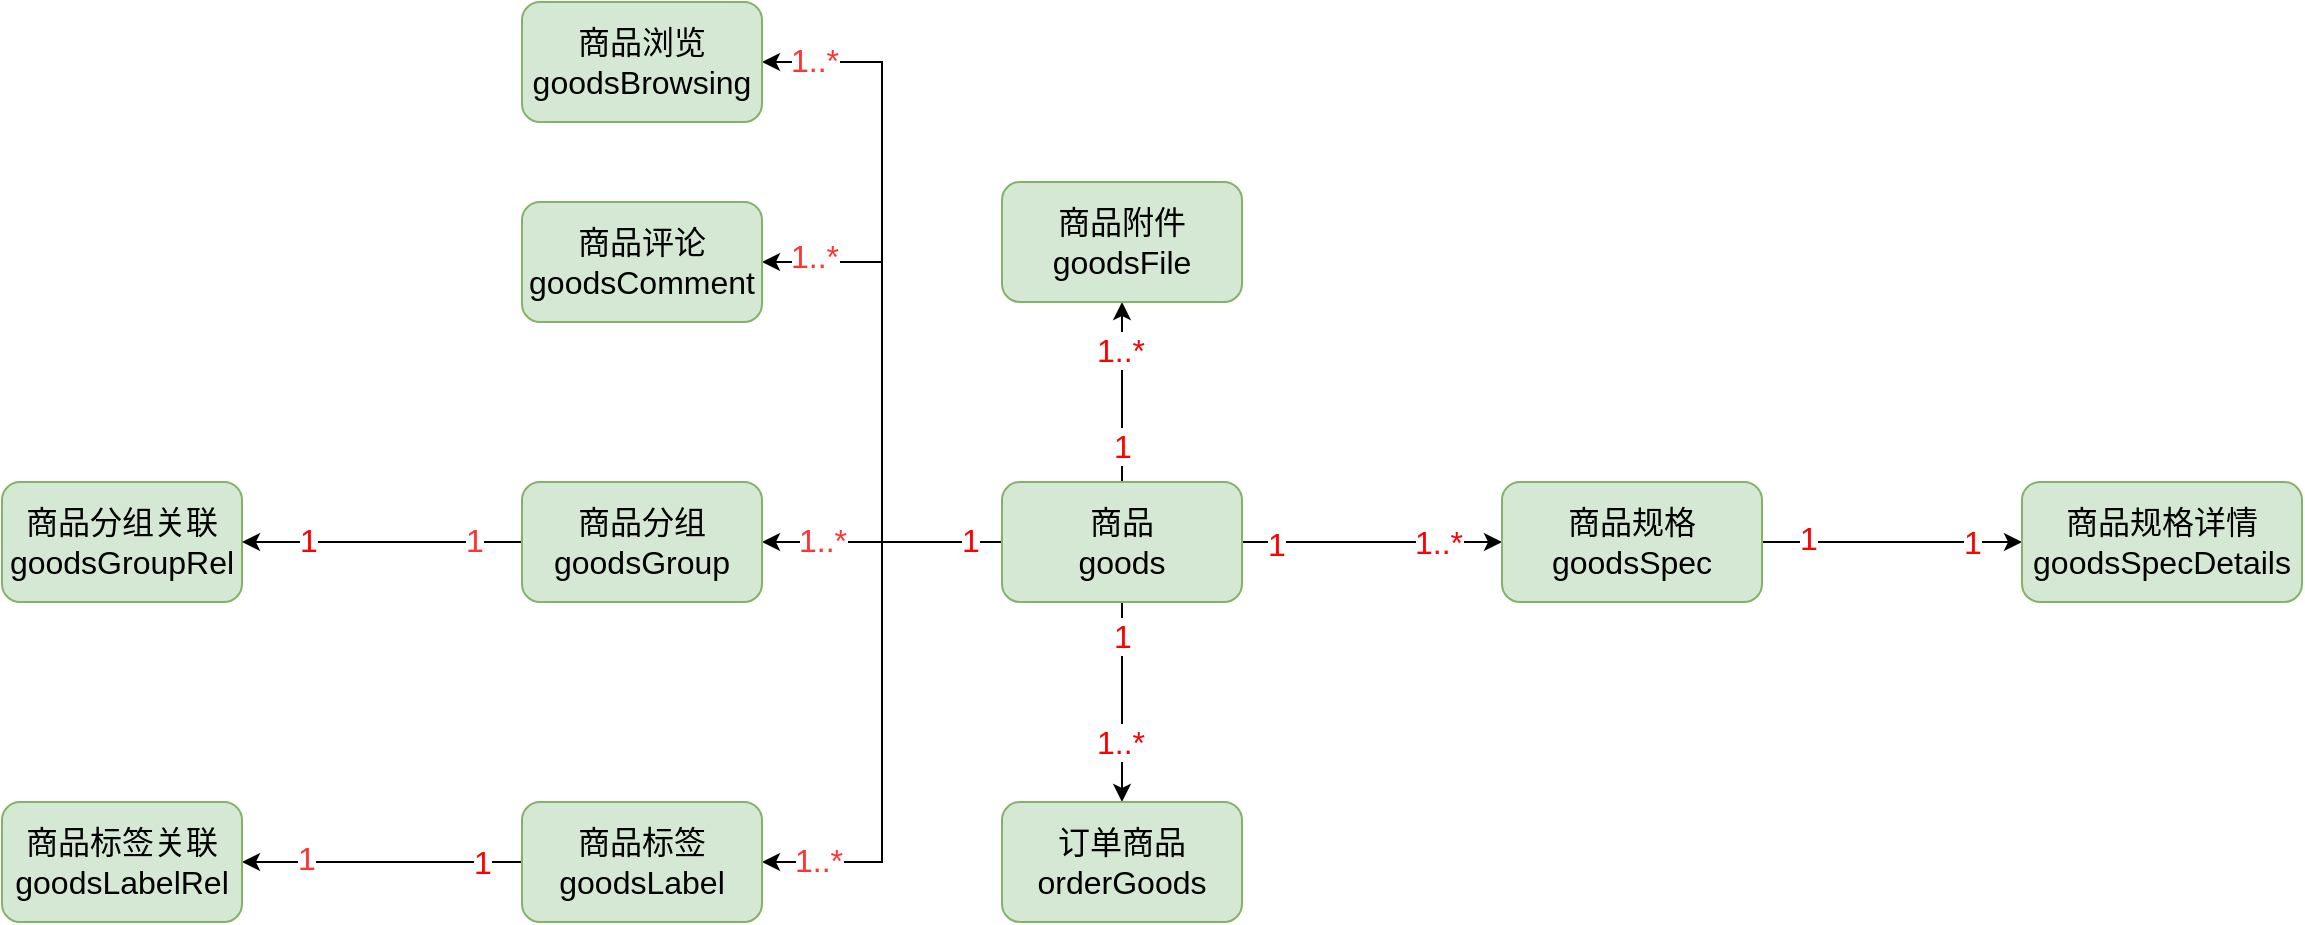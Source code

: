 <mxfile version="27.1.4">
  <diagram name="第 1 页" id="8FFiIWh8N2woqoUGbPHX">
    <mxGraphModel dx="2253" dy="751" grid="1" gridSize="10" guides="1" tooltips="1" connect="1" arrows="1" fold="1" page="1" pageScale="1" pageWidth="827" pageHeight="1169" math="0" shadow="0">
      <root>
        <mxCell id="0" />
        <mxCell id="1" parent="0" />
        <mxCell id="2DYy-ceUE8Ng5VwbSYPf-3" value="" style="edgeStyle=orthogonalEdgeStyle;rounded=0;orthogonalLoop=1;jettySize=auto;html=1;" edge="1" parent="1" source="2DYy-ceUE8Ng5VwbSYPf-1" target="2DYy-ceUE8Ng5VwbSYPf-2">
          <mxGeometry relative="1" as="geometry" />
        </mxCell>
        <mxCell id="2DYy-ceUE8Ng5VwbSYPf-26" value="1" style="edgeLabel;html=1;align=center;verticalAlign=middle;resizable=0;points=[];fontSize=16;fontColor=#FF0000;" vertex="1" connectable="0" parent="2DYy-ceUE8Ng5VwbSYPf-3">
          <mxGeometry x="-0.739" y="-1" relative="1" as="geometry">
            <mxPoint as="offset" />
          </mxGeometry>
        </mxCell>
        <mxCell id="2DYy-ceUE8Ng5VwbSYPf-27" value="1..*" style="edgeLabel;html=1;align=center;verticalAlign=middle;resizable=0;points=[];fontSize=16;fontColor=#FF0000;" vertex="1" connectable="0" parent="2DYy-ceUE8Ng5VwbSYPf-3">
          <mxGeometry x="0.508" relative="1" as="geometry">
            <mxPoint as="offset" />
          </mxGeometry>
        </mxCell>
        <mxCell id="2DYy-ceUE8Ng5VwbSYPf-8" value="" style="edgeStyle=orthogonalEdgeStyle;rounded=0;orthogonalLoop=1;jettySize=auto;html=1;" edge="1" parent="1" source="2DYy-ceUE8Ng5VwbSYPf-1" target="2DYy-ceUE8Ng5VwbSYPf-7">
          <mxGeometry relative="1" as="geometry" />
        </mxCell>
        <mxCell id="2DYy-ceUE8Ng5VwbSYPf-44" value="1" style="edgeLabel;html=1;align=center;verticalAlign=middle;resizable=0;points=[];fontSize=16;fontColor=#FF0000;" vertex="1" connectable="0" parent="2DYy-ceUE8Ng5VwbSYPf-8">
          <mxGeometry x="-0.6" relative="1" as="geometry">
            <mxPoint as="offset" />
          </mxGeometry>
        </mxCell>
        <mxCell id="2DYy-ceUE8Ng5VwbSYPf-45" value="1..*" style="edgeLabel;html=1;align=center;verticalAlign=middle;resizable=0;points=[];fontSize=16;fontColor=#FF0000;" vertex="1" connectable="0" parent="2DYy-ceUE8Ng5VwbSYPf-8">
          <mxGeometry x="0.622" y="1" relative="1" as="geometry">
            <mxPoint y="7" as="offset" />
          </mxGeometry>
        </mxCell>
        <mxCell id="2DYy-ceUE8Ng5VwbSYPf-9" value="" style="edgeStyle=orthogonalEdgeStyle;rounded=0;orthogonalLoop=1;jettySize=auto;html=1;" edge="1" parent="1" source="2DYy-ceUE8Ng5VwbSYPf-1" target="2DYy-ceUE8Ng5VwbSYPf-6">
          <mxGeometry relative="1" as="geometry" />
        </mxCell>
        <mxCell id="2DYy-ceUE8Ng5VwbSYPf-32" value="1" style="edgeLabel;html=1;align=center;verticalAlign=middle;resizable=0;points=[];fontSize=16;fontColor=#FF0000;" vertex="1" connectable="0" parent="2DYy-ceUE8Ng5VwbSYPf-9">
          <mxGeometry x="-0.66" relative="1" as="geometry">
            <mxPoint as="offset" />
          </mxGeometry>
        </mxCell>
        <mxCell id="2DYy-ceUE8Ng5VwbSYPf-33" value="1..*" style="edgeLabel;html=1;align=center;verticalAlign=middle;resizable=0;points=[];fontSize=16;fontColor=#FF0000;" vertex="1" connectable="0" parent="2DYy-ceUE8Ng5VwbSYPf-9">
          <mxGeometry x="0.4" y="-1" relative="1" as="geometry">
            <mxPoint as="offset" />
          </mxGeometry>
        </mxCell>
        <mxCell id="2DYy-ceUE8Ng5VwbSYPf-14" style="edgeStyle=orthogonalEdgeStyle;rounded=0;orthogonalLoop=1;jettySize=auto;html=1;exitX=0;exitY=0.5;exitDx=0;exitDy=0;entryX=1;entryY=0.5;entryDx=0;entryDy=0;" edge="1" parent="1" source="2DYy-ceUE8Ng5VwbSYPf-1" target="2DYy-ceUE8Ng5VwbSYPf-11">
          <mxGeometry relative="1" as="geometry" />
        </mxCell>
        <mxCell id="2DYy-ceUE8Ng5VwbSYPf-36" value="1..*" style="edgeLabel;html=1;align=center;verticalAlign=middle;resizable=0;points=[];fontSize=16;fontColor=#FF3333;" vertex="1" connectable="0" parent="2DYy-ceUE8Ng5VwbSYPf-14">
          <mxGeometry x="0.8" y="-3" relative="1" as="geometry">
            <mxPoint as="offset" />
          </mxGeometry>
        </mxCell>
        <mxCell id="2DYy-ceUE8Ng5VwbSYPf-17" style="edgeStyle=orthogonalEdgeStyle;rounded=0;orthogonalLoop=1;jettySize=auto;html=1;exitX=0;exitY=0.5;exitDx=0;exitDy=0;entryX=1;entryY=0.5;entryDx=0;entryDy=0;" edge="1" parent="1" source="2DYy-ceUE8Ng5VwbSYPf-1" target="2DYy-ceUE8Ng5VwbSYPf-10">
          <mxGeometry relative="1" as="geometry" />
        </mxCell>
        <mxCell id="2DYy-ceUE8Ng5VwbSYPf-35" value="1..*" style="edgeLabel;html=1;align=center;verticalAlign=middle;resizable=0;points=[];fontSize=16;fontColor=#FF3333;" vertex="1" connectable="0" parent="2DYy-ceUE8Ng5VwbSYPf-17">
          <mxGeometry x="0.856" y="-1" relative="1" as="geometry">
            <mxPoint as="offset" />
          </mxGeometry>
        </mxCell>
        <mxCell id="2DYy-ceUE8Ng5VwbSYPf-20" style="edgeStyle=orthogonalEdgeStyle;rounded=0;orthogonalLoop=1;jettySize=auto;html=1;exitX=0;exitY=0.5;exitDx=0;exitDy=0;entryX=1;entryY=0.5;entryDx=0;entryDy=0;" edge="1" parent="1" source="2DYy-ceUE8Ng5VwbSYPf-1" target="2DYy-ceUE8Ng5VwbSYPf-13">
          <mxGeometry relative="1" as="geometry" />
        </mxCell>
        <mxCell id="2DYy-ceUE8Ng5VwbSYPf-37" value="1..*" style="edgeLabel;html=1;align=center;verticalAlign=middle;resizable=0;points=[];fontSize=16;fontColor=#FF3333;" vertex="1" connectable="0" parent="2DYy-ceUE8Ng5VwbSYPf-20">
          <mxGeometry x="0.5" y="-1" relative="1" as="geometry">
            <mxPoint as="offset" />
          </mxGeometry>
        </mxCell>
        <mxCell id="2DYy-ceUE8Ng5VwbSYPf-22" style="edgeStyle=orthogonalEdgeStyle;rounded=0;orthogonalLoop=1;jettySize=auto;html=1;exitX=0;exitY=0.5;exitDx=0;exitDy=0;entryX=1;entryY=0.5;entryDx=0;entryDy=0;" edge="1" parent="1" source="2DYy-ceUE8Ng5VwbSYPf-1" target="2DYy-ceUE8Ng5VwbSYPf-18">
          <mxGeometry relative="1" as="geometry" />
        </mxCell>
        <mxCell id="2DYy-ceUE8Ng5VwbSYPf-34" value="1" style="edgeLabel;html=1;align=center;verticalAlign=middle;resizable=0;points=[];fontSize=16;fontColor=#FF0000;" vertex="1" connectable="0" parent="2DYy-ceUE8Ng5VwbSYPf-22">
          <mxGeometry x="-0.886" y="-1" relative="1" as="geometry">
            <mxPoint as="offset" />
          </mxGeometry>
        </mxCell>
        <mxCell id="2DYy-ceUE8Ng5VwbSYPf-38" value="1..*" style="edgeLabel;html=1;align=center;verticalAlign=middle;resizable=0;points=[];fontSize=16;fontColor=#FF3333;" vertex="1" connectable="0" parent="2DYy-ceUE8Ng5VwbSYPf-22">
          <mxGeometry x="0.8" y="2" relative="1" as="geometry">
            <mxPoint y="-3" as="offset" />
          </mxGeometry>
        </mxCell>
        <mxCell id="2DYy-ceUE8Ng5VwbSYPf-1" value="&lt;div&gt;&lt;span style=&quot;font-size: 16px;&quot;&gt;商品&lt;/span&gt;&lt;/div&gt;&lt;font style=&quot;font-size: 16px;&quot;&gt;goods&lt;/font&gt;" style="rounded=1;whiteSpace=wrap;html=1;fillColor=#d5e8d4;strokeColor=#82b366;" vertex="1" parent="1">
          <mxGeometry x="260" y="300" width="120" height="60" as="geometry" />
        </mxCell>
        <mxCell id="2DYy-ceUE8Ng5VwbSYPf-29" style="edgeStyle=orthogonalEdgeStyle;rounded=0;orthogonalLoop=1;jettySize=auto;html=1;exitX=1;exitY=0.5;exitDx=0;exitDy=0;entryX=0;entryY=0.5;entryDx=0;entryDy=0;" edge="1" parent="1" source="2DYy-ceUE8Ng5VwbSYPf-2" target="2DYy-ceUE8Ng5VwbSYPf-4">
          <mxGeometry relative="1" as="geometry" />
        </mxCell>
        <mxCell id="2DYy-ceUE8Ng5VwbSYPf-30" value="1" style="edgeLabel;html=1;align=center;verticalAlign=middle;resizable=0;points=[];fontSize=16;fontColor=#FF0000;" vertex="1" connectable="0" parent="2DYy-ceUE8Ng5VwbSYPf-29">
          <mxGeometry x="-0.646" y="2" relative="1" as="geometry">
            <mxPoint as="offset" />
          </mxGeometry>
        </mxCell>
        <mxCell id="2DYy-ceUE8Ng5VwbSYPf-31" value="1" style="edgeLabel;html=1;align=center;verticalAlign=middle;resizable=0;points=[];fontSize=16;fontColor=#FF0000;" vertex="1" connectable="0" parent="2DYy-ceUE8Ng5VwbSYPf-29">
          <mxGeometry x="0.615" y="-2" relative="1" as="geometry">
            <mxPoint y="-2" as="offset" />
          </mxGeometry>
        </mxCell>
        <mxCell id="2DYy-ceUE8Ng5VwbSYPf-2" value="&lt;div&gt;&lt;span style=&quot;font-size: 16px;&quot;&gt;商品规格&lt;/span&gt;&lt;/div&gt;&lt;font style=&quot;font-size: 16px;&quot;&gt;goodsSpec&lt;/font&gt;" style="rounded=1;whiteSpace=wrap;html=1;fillColor=#d5e8d4;strokeColor=#82b366;" vertex="1" parent="1">
          <mxGeometry x="510" y="300" width="130" height="60" as="geometry" />
        </mxCell>
        <mxCell id="2DYy-ceUE8Ng5VwbSYPf-4" value="&lt;div&gt;&lt;span style=&quot;font-size: 16px;&quot;&gt;商品规格详情&lt;/span&gt;&lt;/div&gt;&lt;font style=&quot;font-size: 16px;&quot;&gt;goodsSpecDetails&lt;/font&gt;" style="rounded=1;whiteSpace=wrap;html=1;fillColor=#d5e8d4;strokeColor=#82b366;" vertex="1" parent="1">
          <mxGeometry x="770" y="300" width="140" height="60" as="geometry" />
        </mxCell>
        <mxCell id="2DYy-ceUE8Ng5VwbSYPf-6" value="&lt;div&gt;&lt;span style=&quot;font-size: 16px;&quot;&gt;订单商品&lt;/span&gt;&lt;/div&gt;&lt;font style=&quot;font-size: 16px;&quot;&gt;orderGoods&lt;/font&gt;" style="rounded=1;whiteSpace=wrap;html=1;fillColor=#d5e8d4;strokeColor=#82b366;" vertex="1" parent="1">
          <mxGeometry x="260" y="460" width="120" height="60" as="geometry" />
        </mxCell>
        <mxCell id="2DYy-ceUE8Ng5VwbSYPf-7" value="&lt;div&gt;&lt;span style=&quot;font-size: 16px;&quot;&gt;商品附件&lt;/span&gt;&lt;/div&gt;&lt;font style=&quot;font-size: 16px;&quot;&gt;goodsFile&lt;/font&gt;" style="rounded=1;whiteSpace=wrap;html=1;fillColor=#d5e8d4;strokeColor=#82b366;" vertex="1" parent="1">
          <mxGeometry x="260" y="150" width="120" height="60" as="geometry" />
        </mxCell>
        <mxCell id="2DYy-ceUE8Ng5VwbSYPf-10" value="&lt;div&gt;&lt;span style=&quot;font-size: 16px;&quot;&gt;商品浏览&lt;/span&gt;&lt;/div&gt;&lt;font style=&quot;font-size: 16px;&quot;&gt;goodsBrowsing&lt;/font&gt;&lt;span style=&quot;color: rgba(0, 0, 0, 0); font-family: monospace; font-size: 0px; text-align: start; text-wrap: nowrap;&quot;&gt;%3CmxGraphModel%3E%3Croot%3E%3CmxCell%20id%3D%220%22%2F%3E%3CmxCell%20id%3D%221%22%20parent%3D%220%22%2F%3E%3CmxCell%20id%3D%222%22%20value%3D%22%26lt%3Bdiv%26gt%3B%26lt%3Bspan%20style%3D%26quot%3Bfont-size%3A%2016px%3B%26quot%3B%26gt%3B%E5%95%86%E5%93%81%26lt%3B%2Fspan%26gt%3B%26lt%3B%2Fdiv%26gt%3B%26lt%3Bfont%20style%3D%26quot%3Bfont-size%3A%2016px%3B%26quot%3B%26gt%3Bgoods%26lt%3B%2Ffont%26gt%3B%22%20style%3D%22rounded%3D1%3BwhiteSpace%3Dwrap%3Bhtml%3D1%3BfillColor%3D%23d5e8d4%3BstrokeColor%3D%2382b366%3B%22%20vertex%3D%221%22%20parent%3D%221%22%3E%3CmxGeometry%20x%3D%22260%22%20y%3D%22300%22%20width%3D%22120%22%20height%3D%2260%22%20as%3D%22geometry%22%2F%3E%3C%2FmxCell%3E%3C%2Froot%3E%3C%2FmxGraphModel%3E&lt;/span&gt;" style="rounded=1;whiteSpace=wrap;html=1;fillColor=#d5e8d4;strokeColor=#82b366;" vertex="1" parent="1">
          <mxGeometry x="20" y="60" width="120" height="60" as="geometry" />
        </mxCell>
        <mxCell id="2DYy-ceUE8Ng5VwbSYPf-11" value="&lt;div&gt;&lt;span style=&quot;font-size: 16px;&quot;&gt;商品评论&lt;/span&gt;&lt;/div&gt;&lt;font style=&quot;font-size: 16px;&quot;&gt;goodsComment&lt;/font&gt;&lt;span style=&quot;color: rgba(0, 0, 0, 0); font-family: monospace; font-size: 0px; text-align: start; text-wrap: nowrap;&quot;&gt;%3CmxGraphModel%3E%3Croot%3E%3CmxCell%20id%3D%220%22%2F%3E%3CmxCell%20id%3D%221%22%20parent%3D%220%22%2F%3E%3CmxCell%20id%3D%222%22%20value%3D%22%26lt%3Bdiv%26gt%3B%26lt%3Bspan%20style%3D%26quot%3Bfont-size%3A%2016px%3B%26quot%3B%26gt%3B%E5%95%86%E5%93%81%26lt%3B%2Fspan%26gt%3B%26lt%3B%2Fdiv%26gt%3B%26lt%3Bfont%20style%3D%26quot%3Bfont-size%3A%2016px%3B%26quot%3B%26gt%3Bgoods%26lt%3B%2Ffont%26gt%3B%22%20style%3D%22rounded%3D1%3BwhiteSpace%3Dwrap%3Bhtml%3D1%3BfillColor%3D%23d5e8d4%3BstrokeColor%3D%2382b366%3B%22%20vertex%3D%221%22%20parent%3D%221%22%3E%3CmxGeometry%20x%3D%22260%22%20y%3D%22300%22%20width%3D%22120%22%20height%3D%2260%22%20as%3D%22geometry%22%2F%3E%3C%2FmxCell%3E%3C%2Froot%3E%3C%2FmxGraphModel%3E&lt;/span&gt;" style="rounded=1;whiteSpace=wrap;html=1;fillColor=#d5e8d4;strokeColor=#82b366;" vertex="1" parent="1">
          <mxGeometry x="20" y="160" width="120" height="60" as="geometry" />
        </mxCell>
        <mxCell id="2DYy-ceUE8Ng5VwbSYPf-12" value="&lt;div&gt;&lt;span style=&quot;font-size: 16px;&quot;&gt;商品分组关联&lt;/span&gt;&lt;br&gt;&lt;/div&gt;&lt;font style=&quot;font-size: 16px;&quot;&gt;goodsGroupRel&lt;/font&gt;&lt;span style=&quot;color: rgba(0, 0, 0, 0); font-family: monospace; font-size: 0px; text-align: start; text-wrap: nowrap;&quot;&gt;%3CmxGraphModel%3E%3Croot%3E%3CmxCell%20id%3D%220%22%2F%3E%3CmxCell%20id%3D%221%22%20parent%3D%220%22%2F%3E%3CmxCell%20id%3D%222%22%20value%3D%22%26lt%3Bdiv%26gt%3B%26lt%3Bspan%20style%3D%26quot%3Bfont-size%3A%2016px%3B%26quot%3B%26gt%3B%E5%95%86%E5%93%81%26lt%3B%2Fspan%26gt%3B%26lt%3B%2Fdiv%26gt%3B%26lt%3Bfont%20style%3D%26quot%3Bfont-size%3A%2016px%3B%26quot%3B%26gt%3Bgoods%26lt%3B%2Ffont%26gt%3B%22%20style%3D%22rounded%3D1%3BwhiteSpace%3Dwrap%3Bhtml%3D1%3BfillColor%3D%23d5e8d4%3BstrokeColor%3D%2382b366%3B%22%20vertex%3D%221%22%20parent%3D%221%22%3E%3CmxGeometry%20x%3D%22260%22%20y%3D%22300%22%20width%3D%22120%22%20height%3D%2260%22%20as%3D%22geometry%22%2F%3E%3C%2FmxCell%3E%3C%2Froot%3E%3C%2FmxGraphModel%3E&lt;/span&gt;" style="rounded=1;whiteSpace=wrap;html=1;fillColor=#d5e8d4;strokeColor=#82b366;" vertex="1" parent="1">
          <mxGeometry x="-240" y="300" width="120" height="60" as="geometry" />
        </mxCell>
        <mxCell id="2DYy-ceUE8Ng5VwbSYPf-21" value="" style="edgeStyle=orthogonalEdgeStyle;rounded=0;orthogonalLoop=1;jettySize=auto;html=1;" edge="1" parent="1" source="2DYy-ceUE8Ng5VwbSYPf-13" target="2DYy-ceUE8Ng5VwbSYPf-12">
          <mxGeometry relative="1" as="geometry" />
        </mxCell>
        <mxCell id="2DYy-ceUE8Ng5VwbSYPf-42" value="1" style="edgeLabel;html=1;align=center;verticalAlign=middle;resizable=0;points=[];fontSize=16;fontColor=#FF3333;" vertex="1" connectable="0" parent="2DYy-ceUE8Ng5VwbSYPf-21">
          <mxGeometry x="-0.657" y="1" relative="1" as="geometry">
            <mxPoint y="-2" as="offset" />
          </mxGeometry>
        </mxCell>
        <mxCell id="2DYy-ceUE8Ng5VwbSYPf-43" value="1" style="edgeLabel;html=1;align=center;verticalAlign=middle;resizable=0;points=[];fontSize=16;fontColor=#FF0000;" vertex="1" connectable="0" parent="2DYy-ceUE8Ng5VwbSYPf-21">
          <mxGeometry x="0.529" y="-3" relative="1" as="geometry">
            <mxPoint y="2" as="offset" />
          </mxGeometry>
        </mxCell>
        <mxCell id="2DYy-ceUE8Ng5VwbSYPf-13" value="&lt;div&gt;&lt;span style=&quot;font-size: 16px;&quot;&gt;商品分组&lt;/span&gt;&lt;br&gt;&lt;/div&gt;&lt;font style=&quot;font-size: 16px;&quot;&gt;goodsGroup&lt;/font&gt;&lt;span style=&quot;color: rgba(0, 0, 0, 0); font-family: monospace; font-size: 0px; text-align: start; text-wrap: nowrap;&quot;&gt;%3CmxGraphModel%3E%3Croot%3E%3CmxCell%20id%3D%220%22%2F%3E%3CmxCell%20id%3D%221%22%20parent%3D%220%22%2F%3E%3CmxCell%20id%3D%222%22%20value%3D%22%26lt%3Bdiv%26gt%3B%26lt%3Bspan%20style%3D%26quot%3Bfont-size%3A%2016px%3B%26quot%3B%26gt%3B%E5%95%86%E5%93%81%26lt%3B%2Fspan%26gt%3B%26lt%3B%2Fdiv%26gt%3B%26lt%3Bfont%20style%3D%26quot%3Bfont-size%3A%2016px%3B%26quot%3B%26gt%3Bgoods%26lt%3B%2Ffont%26gt%3B%22%20style%3D%22rounded%3D1%3BwhiteSpace%3Dwrap%3Bhtml%3D1%3BfillColor%3D%23d5e8d4%3BstrokeColor%3D%2382b366%3B%22%20vertex%3D%221%22%20parent%3D%221%22%3E%3CmxGeometry%20x%3D%22260%22%20y%3D%22300%22%20width%3D%22120%22%20height%3D%2260%22%20as%3D%22geometry%22%2F%3E%3C%2FmxCell%3E%3C%2Froot%3E%3C%2FmxGraphModel%3E&lt;/span&gt;" style="rounded=1;whiteSpace=wrap;html=1;fillColor=#d5e8d4;strokeColor=#82b366;" vertex="1" parent="1">
          <mxGeometry x="20" y="300" width="120" height="60" as="geometry" />
        </mxCell>
        <mxCell id="2DYy-ceUE8Ng5VwbSYPf-25" style="edgeStyle=orthogonalEdgeStyle;rounded=0;orthogonalLoop=1;jettySize=auto;html=1;exitX=0;exitY=0.5;exitDx=0;exitDy=0;entryX=1;entryY=0.5;entryDx=0;entryDy=0;" edge="1" parent="1" source="2DYy-ceUE8Ng5VwbSYPf-18" target="2DYy-ceUE8Ng5VwbSYPf-19">
          <mxGeometry relative="1" as="geometry" />
        </mxCell>
        <mxCell id="2DYy-ceUE8Ng5VwbSYPf-39" value="1" style="edgeLabel;html=1;align=center;verticalAlign=middle;resizable=0;points=[];fontSize=16;fontColor=#FF0000;" vertex="1" connectable="0" parent="2DYy-ceUE8Ng5VwbSYPf-25">
          <mxGeometry x="-0.757" y="1" relative="1" as="geometry">
            <mxPoint x="-3" y="-1" as="offset" />
          </mxGeometry>
        </mxCell>
        <mxCell id="2DYy-ceUE8Ng5VwbSYPf-40" value="1" style="edgeLabel;html=1;align=center;verticalAlign=middle;resizable=0;points=[];fontSize=16;fontColor=#FF3333;" vertex="1" connectable="0" parent="2DYy-ceUE8Ng5VwbSYPf-25">
          <mxGeometry x="0.543" y="-4" relative="1" as="geometry">
            <mxPoint y="2" as="offset" />
          </mxGeometry>
        </mxCell>
        <mxCell id="2DYy-ceUE8Ng5VwbSYPf-18" value="&lt;div&gt;&lt;span style=&quot;font-size: 16px;&quot;&gt;商品标签&lt;/span&gt;&lt;br&gt;&lt;/div&gt;&lt;font style=&quot;font-size: 16px;&quot;&gt;goodsLabel&lt;/font&gt;&lt;span style=&quot;color: rgba(0, 0, 0, 0); font-family: monospace; font-size: 0px; text-align: start; text-wrap: nowrap;&quot;&gt;%3CmxGraphModel%3E%3Croot%3E%3CmxCell%20id%3D%220%22%2F%3E%3CmxCell%20id%3D%221%22%20parent%3D%220%22%2F%3E%3CmxCell%20id%3D%222%22%20value%3D%22%26lt%3Bdiv%26gt%3B%26lt%3Bspan%20style%3D%26quot%3Bfont-size%3A%2016px%3B%26quot%3B%26gt%3B%E5%95%86%E5%93%81%26lt%3B%2Fspan%26gt%3B%26lt%3B%2Fdiv%26gt%3B%26lt%3Bfont%20style%3D%26quot%3Bfont-size%3A%2016px%3B%26quot%3B%26gt%3Bgoods%26lt%3B%2Ffont%26gt%3B%22%20style%3D%22rounded%3D1%3BwhiteSpace%3Dwrap%3Bhtml%3D1%3BfillColor%3D%23d5e8d4%3BstrokeColor%3D%2382b366%3B%22%20vertex%3D%221%22%20parent%3D%221%22%3E%3CmxGeometry%20x%3D%22260%22%20y%3D%22300%22%20width%3D%22120%22%20height%3D%2260%22%20as%3D%22geometry%22%2F%3E%3C%2FmxCell%3E%3C%2Froot%3E%3C%2FmxGraphModel%3E&lt;/span&gt;" style="rounded=1;whiteSpace=wrap;html=1;fillColor=#d5e8d4;strokeColor=#82b366;" vertex="1" parent="1">
          <mxGeometry x="20" y="460" width="120" height="60" as="geometry" />
        </mxCell>
        <mxCell id="2DYy-ceUE8Ng5VwbSYPf-19" value="&lt;div&gt;&lt;span style=&quot;font-size: 16px;&quot;&gt;商品标签关联&lt;/span&gt;&lt;br&gt;&lt;/div&gt;&lt;font style=&quot;font-size: 16px;&quot;&gt;goodsLabelRel&lt;/font&gt;&lt;span style=&quot;color: light-dark(rgba(0, 0, 0, 0), rgb(237, 237, 237)); font-family: monospace; font-size: 0px; text-align: start; text-wrap: nowrap; background-color: transparent;&quot;&gt;%3CmxGraphModel%3E%3Croot%3E%3CmxCell%20id%3D%220%22%2F%3E%3CmxCell%20id%3D%221%22%20parent%3D%220%22%2F%3E%3CmxCell%20id%3D%222%22%20value%3D%22%26lt%3Bdiv%26gt%3B%26lt%3Bspan%20style%3D%26quot%3Bfont-size%3A%2016px%3B%26quot%3B%26gt%3B%E5%95%86%E5%93%81%26lt%3B%2Fspan%26gt%3B%26lt%3B%2Fdiv%26gt%3B%26lt%3Bfont%20style%3D%26quot%3Bfont-size%3A%2016px%3B%26quot%3B%26gt%3Bgoods%26lt%3B%2Ffont%26gt%3B%22%20style%3D%22rounded%3D1%3BwhiteSpace%3Dwrap%3Bhtml%3D1%3BfillColor%3D%23d5e8d4%3BstrokeColor%3D%2382b366%3B%22%20vertex%3D%221%22%20parent%3D%221%22%3E%3CmxGeometry%20x%3D%22260%22%20y%3D%22300%22%20width%3D%22120%22%20height%3D%2260%22%20as%3D%22geometry%22%2F%3E%3C%2FmxCell%3E%3C%2Froot%3E%3C%2FmxGraphModel%3E&lt;/span&gt;" style="rounded=1;whiteSpace=wrap;html=1;fillColor=#d5e8d4;strokeColor=#82b366;" vertex="1" parent="1">
          <mxGeometry x="-240" y="460" width="120" height="60" as="geometry" />
        </mxCell>
      </root>
    </mxGraphModel>
  </diagram>
</mxfile>
